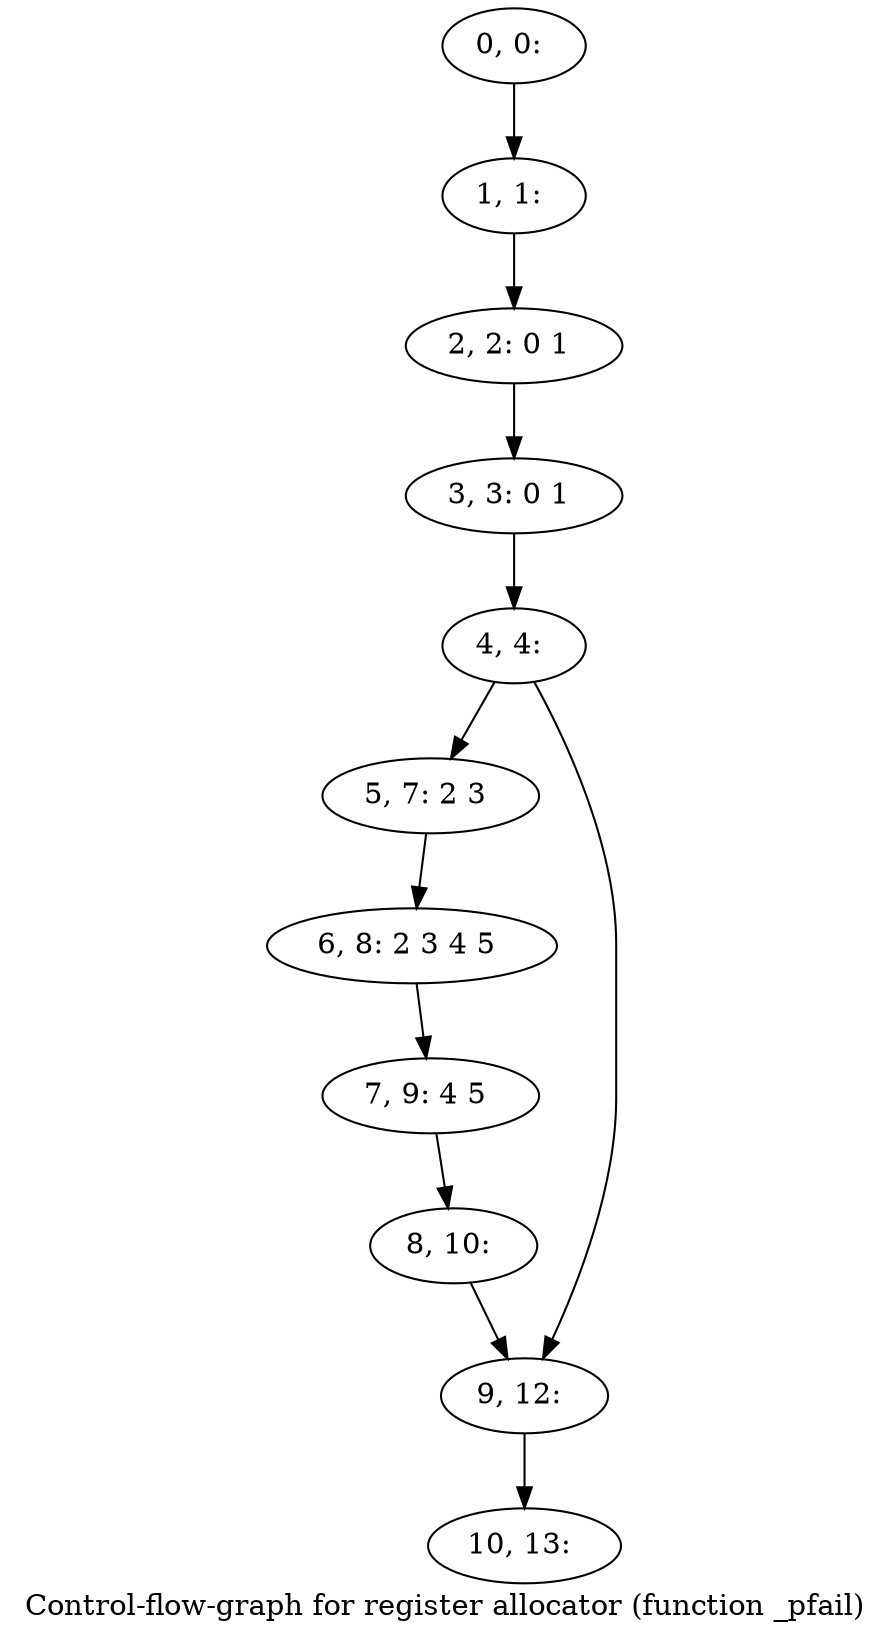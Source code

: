 digraph G {
graph [label="Control-flow-graph for register allocator (function _pfail)"]
0[label="0, 0: "];
1[label="1, 1: "];
2[label="2, 2: 0 1 "];
3[label="3, 3: 0 1 "];
4[label="4, 4: "];
5[label="5, 7: 2 3 "];
6[label="6, 8: 2 3 4 5 "];
7[label="7, 9: 4 5 "];
8[label="8, 10: "];
9[label="9, 12: "];
10[label="10, 13: "];
0->1 ;
1->2 ;
2->3 ;
3->4 ;
4->5 ;
4->9 ;
5->6 ;
6->7 ;
7->8 ;
8->9 ;
9->10 ;
}
